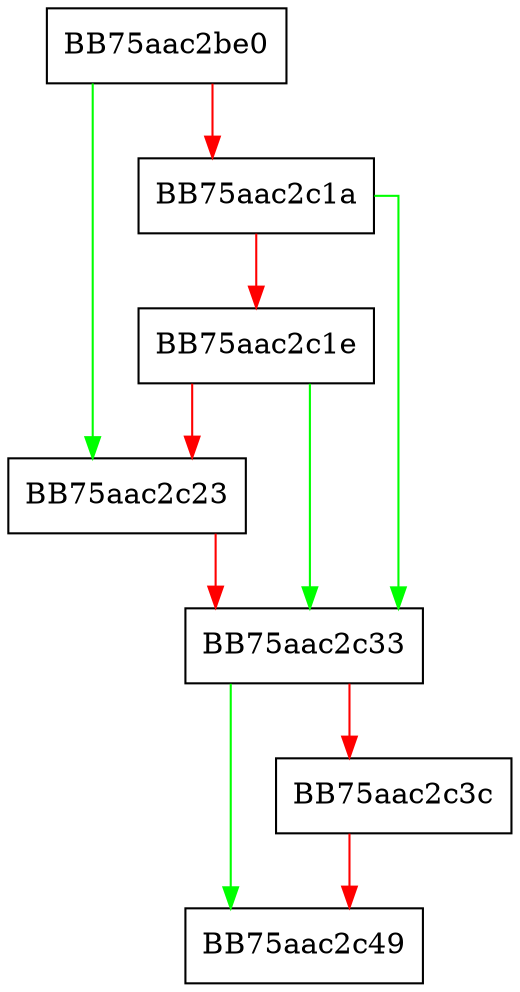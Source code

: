 digraph flush {
  node [shape="box"];
  graph [splines=ortho];
  BB75aac2be0 -> BB75aac2c23 [color="green"];
  BB75aac2be0 -> BB75aac2c1a [color="red"];
  BB75aac2c1a -> BB75aac2c33 [color="green"];
  BB75aac2c1a -> BB75aac2c1e [color="red"];
  BB75aac2c1e -> BB75aac2c33 [color="green"];
  BB75aac2c1e -> BB75aac2c23 [color="red"];
  BB75aac2c23 -> BB75aac2c33 [color="red"];
  BB75aac2c33 -> BB75aac2c49 [color="green"];
  BB75aac2c33 -> BB75aac2c3c [color="red"];
  BB75aac2c3c -> BB75aac2c49 [color="red"];
}